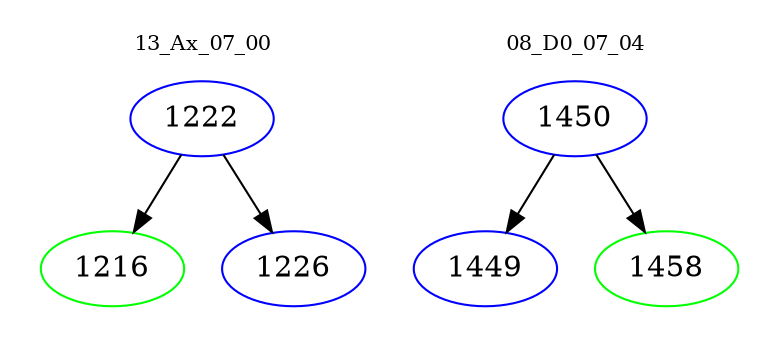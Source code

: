 digraph{
subgraph cluster_0 {
color = white
label = "13_Ax_07_00";
fontsize=10;
T0_1222 [label="1222", color="blue"]
T0_1222 -> T0_1216 [color="black"]
T0_1216 [label="1216", color="green"]
T0_1222 -> T0_1226 [color="black"]
T0_1226 [label="1226", color="blue"]
}
subgraph cluster_1 {
color = white
label = "08_D0_07_04";
fontsize=10;
T1_1450 [label="1450", color="blue"]
T1_1450 -> T1_1449 [color="black"]
T1_1449 [label="1449", color="blue"]
T1_1450 -> T1_1458 [color="black"]
T1_1458 [label="1458", color="green"]
}
}
